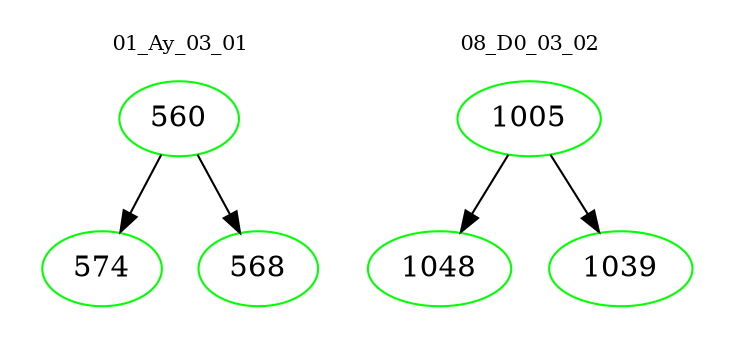 digraph{
subgraph cluster_0 {
color = white
label = "01_Ay_03_01";
fontsize=10;
T0_560 [label="560", color="green"]
T0_560 -> T0_574 [color="black"]
T0_574 [label="574", color="green"]
T0_560 -> T0_568 [color="black"]
T0_568 [label="568", color="green"]
}
subgraph cluster_1 {
color = white
label = "08_D0_03_02";
fontsize=10;
T1_1005 [label="1005", color="green"]
T1_1005 -> T1_1048 [color="black"]
T1_1048 [label="1048", color="green"]
T1_1005 -> T1_1039 [color="black"]
T1_1039 [label="1039", color="green"]
}
}
